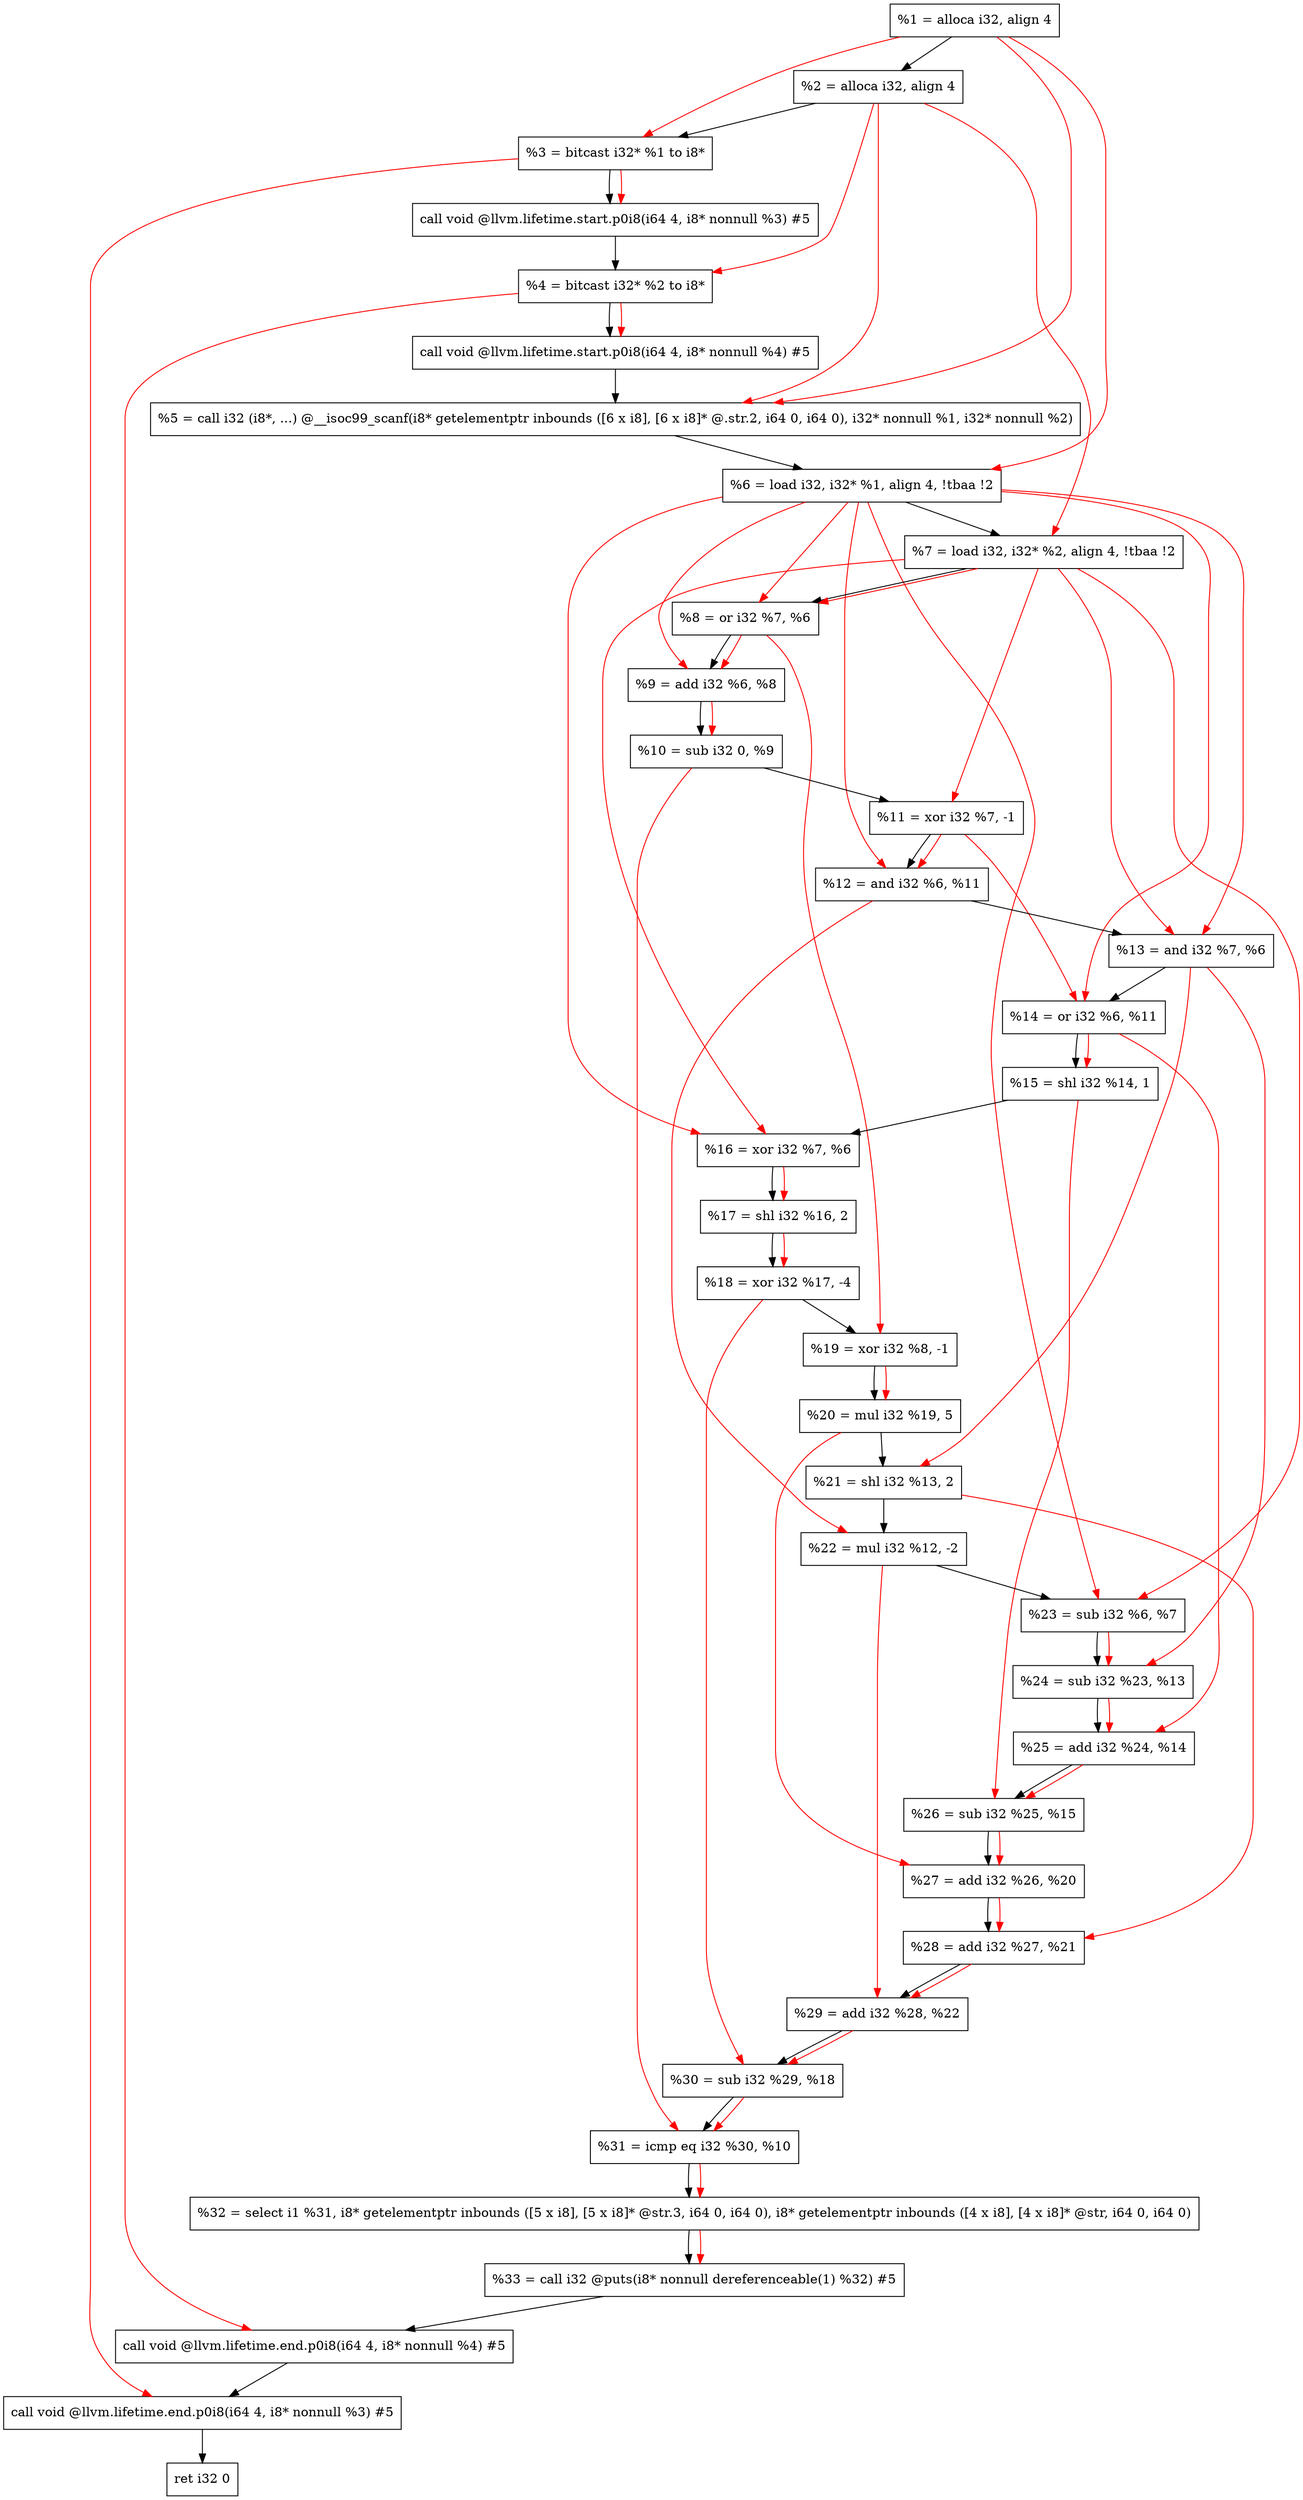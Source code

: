 digraph "DFG for'main' function" {
	Node0x110cd88[shape=record, label="  %1 = alloca i32, align 4"];
	Node0x110ce08[shape=record, label="  %2 = alloca i32, align 4"];
	Node0x110ce98[shape=record, label="  %3 = bitcast i32* %1 to i8*"];
	Node0x110d2f8[shape=record, label="  call void @llvm.lifetime.start.p0i8(i64 4, i8* nonnull %3) #5"];
	Node0x110d3d8[shape=record, label="  %4 = bitcast i32* %2 to i8*"];
	Node0x110d4f8[shape=record, label="  call void @llvm.lifetime.start.p0i8(i64 4, i8* nonnull %4) #5"];
	Node0x110d730[shape=record, label="  %5 = call i32 (i8*, ...) @__isoc99_scanf(i8* getelementptr inbounds ([6 x i8], [6 x i8]* @.str.2, i64 0, i64 0), i32* nonnull %1, i32* nonnull %2)"];
	Node0x110d7e8[shape=record, label="  %6 = load i32, i32* %1, align 4, !tbaa !2"];
	Node0x110e758[shape=record, label="  %7 = load i32, i32* %2, align 4, !tbaa !2"];
	Node0x110ede0[shape=record, label="  %8 = or i32 %7, %6"];
	Node0x110ee50[shape=record, label="  %9 = add i32 %6, %8"];
	Node0x110eec0[shape=record, label="  %10 = sub i32 0, %9"];
	Node0x110ef30[shape=record, label="  %11 = xor i32 %7, -1"];
	Node0x110efa0[shape=record, label="  %12 = and i32 %6, %11"];
	Node0x110f010[shape=record, label="  %13 = and i32 %7, %6"];
	Node0x110f080[shape=record, label="  %14 = or i32 %6, %11"];
	Node0x110f0f0[shape=record, label="  %15 = shl i32 %14, 1"];
	Node0x110f160[shape=record, label="  %16 = xor i32 %7, %6"];
	Node0x110f1d0[shape=record, label="  %17 = shl i32 %16, 2"];
	Node0x110f240[shape=record, label="  %18 = xor i32 %17, -4"];
	Node0x110f2b0[shape=record, label="  %19 = xor i32 %8, -1"];
	Node0x110f320[shape=record, label="  %20 = mul i32 %19, 5"];
	Node0x110f390[shape=record, label="  %21 = shl i32 %13, 2"];
	Node0x110f400[shape=record, label="  %22 = mul i32 %12, -2"];
	Node0x110f470[shape=record, label="  %23 = sub i32 %6, %7"];
	Node0x110f4e0[shape=record, label="  %24 = sub i32 %23, %13"];
	Node0x110f550[shape=record, label="  %25 = add i32 %24, %14"];
	Node0x110f5c0[shape=record, label="  %26 = sub i32 %25, %15"];
	Node0x110f630[shape=record, label="  %27 = add i32 %26, %20"];
	Node0x110f6a0[shape=record, label="  %28 = add i32 %27, %21"];
	Node0x110f710[shape=record, label="  %29 = add i32 %28, %22"];
	Node0x110f780[shape=record, label="  %30 = sub i32 %29, %18"];
	Node0x110f7f0[shape=record, label="  %31 = icmp eq i32 %30, %10"];
	Node0x10ad9d8[shape=record, label="  %32 = select i1 %31, i8* getelementptr inbounds ([5 x i8], [5 x i8]* @str.3, i64 0, i64 0), i8* getelementptr inbounds ([4 x i8], [4 x i8]* @str, i64 0, i64 0)"];
	Node0x110fa90[shape=record, label="  %33 = call i32 @puts(i8* nonnull dereferenceable(1) %32) #5"];
	Node0x110fce8[shape=record, label="  call void @llvm.lifetime.end.p0i8(i64 4, i8* nonnull %4) #5"];
	Node0x110fe48[shape=record, label="  call void @llvm.lifetime.end.p0i8(i64 4, i8* nonnull %3) #5"];
	Node0x110ff08[shape=record, label="  ret i32 0"];
	Node0x110cd88 -> Node0x110ce08;
	Node0x110ce08 -> Node0x110ce98;
	Node0x110ce98 -> Node0x110d2f8;
	Node0x110d2f8 -> Node0x110d3d8;
	Node0x110d3d8 -> Node0x110d4f8;
	Node0x110d4f8 -> Node0x110d730;
	Node0x110d730 -> Node0x110d7e8;
	Node0x110d7e8 -> Node0x110e758;
	Node0x110e758 -> Node0x110ede0;
	Node0x110ede0 -> Node0x110ee50;
	Node0x110ee50 -> Node0x110eec0;
	Node0x110eec0 -> Node0x110ef30;
	Node0x110ef30 -> Node0x110efa0;
	Node0x110efa0 -> Node0x110f010;
	Node0x110f010 -> Node0x110f080;
	Node0x110f080 -> Node0x110f0f0;
	Node0x110f0f0 -> Node0x110f160;
	Node0x110f160 -> Node0x110f1d0;
	Node0x110f1d0 -> Node0x110f240;
	Node0x110f240 -> Node0x110f2b0;
	Node0x110f2b0 -> Node0x110f320;
	Node0x110f320 -> Node0x110f390;
	Node0x110f390 -> Node0x110f400;
	Node0x110f400 -> Node0x110f470;
	Node0x110f470 -> Node0x110f4e0;
	Node0x110f4e0 -> Node0x110f550;
	Node0x110f550 -> Node0x110f5c0;
	Node0x110f5c0 -> Node0x110f630;
	Node0x110f630 -> Node0x110f6a0;
	Node0x110f6a0 -> Node0x110f710;
	Node0x110f710 -> Node0x110f780;
	Node0x110f780 -> Node0x110f7f0;
	Node0x110f7f0 -> Node0x10ad9d8;
	Node0x10ad9d8 -> Node0x110fa90;
	Node0x110fa90 -> Node0x110fce8;
	Node0x110fce8 -> Node0x110fe48;
	Node0x110fe48 -> Node0x110ff08;
edge [color=red]
	Node0x110cd88 -> Node0x110ce98;
	Node0x110ce98 -> Node0x110d2f8;
	Node0x110ce08 -> Node0x110d3d8;
	Node0x110d3d8 -> Node0x110d4f8;
	Node0x110cd88 -> Node0x110d730;
	Node0x110ce08 -> Node0x110d730;
	Node0x110cd88 -> Node0x110d7e8;
	Node0x110ce08 -> Node0x110e758;
	Node0x110e758 -> Node0x110ede0;
	Node0x110d7e8 -> Node0x110ede0;
	Node0x110d7e8 -> Node0x110ee50;
	Node0x110ede0 -> Node0x110ee50;
	Node0x110ee50 -> Node0x110eec0;
	Node0x110e758 -> Node0x110ef30;
	Node0x110d7e8 -> Node0x110efa0;
	Node0x110ef30 -> Node0x110efa0;
	Node0x110e758 -> Node0x110f010;
	Node0x110d7e8 -> Node0x110f010;
	Node0x110d7e8 -> Node0x110f080;
	Node0x110ef30 -> Node0x110f080;
	Node0x110f080 -> Node0x110f0f0;
	Node0x110e758 -> Node0x110f160;
	Node0x110d7e8 -> Node0x110f160;
	Node0x110f160 -> Node0x110f1d0;
	Node0x110f1d0 -> Node0x110f240;
	Node0x110ede0 -> Node0x110f2b0;
	Node0x110f2b0 -> Node0x110f320;
	Node0x110f010 -> Node0x110f390;
	Node0x110efa0 -> Node0x110f400;
	Node0x110d7e8 -> Node0x110f470;
	Node0x110e758 -> Node0x110f470;
	Node0x110f470 -> Node0x110f4e0;
	Node0x110f010 -> Node0x110f4e0;
	Node0x110f4e0 -> Node0x110f550;
	Node0x110f080 -> Node0x110f550;
	Node0x110f550 -> Node0x110f5c0;
	Node0x110f0f0 -> Node0x110f5c0;
	Node0x110f5c0 -> Node0x110f630;
	Node0x110f320 -> Node0x110f630;
	Node0x110f630 -> Node0x110f6a0;
	Node0x110f390 -> Node0x110f6a0;
	Node0x110f6a0 -> Node0x110f710;
	Node0x110f400 -> Node0x110f710;
	Node0x110f710 -> Node0x110f780;
	Node0x110f240 -> Node0x110f780;
	Node0x110f780 -> Node0x110f7f0;
	Node0x110eec0 -> Node0x110f7f0;
	Node0x110f7f0 -> Node0x10ad9d8;
	Node0x10ad9d8 -> Node0x110fa90;
	Node0x110d3d8 -> Node0x110fce8;
	Node0x110ce98 -> Node0x110fe48;
}
